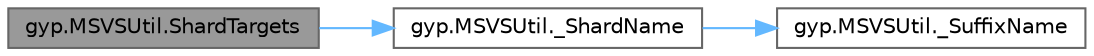 digraph "gyp.MSVSUtil.ShardTargets"
{
 // LATEX_PDF_SIZE
  bgcolor="transparent";
  edge [fontname=Helvetica,fontsize=10,labelfontname=Helvetica,labelfontsize=10];
  node [fontname=Helvetica,fontsize=10,shape=box,height=0.2,width=0.4];
  rankdir="LR";
  Node1 [id="Node000001",label="gyp.MSVSUtil.ShardTargets",height=0.2,width=0.4,color="gray40", fillcolor="grey60", style="filled", fontcolor="black",tooltip=" "];
  Node1 -> Node2 [id="edge3_Node000001_Node000002",color="steelblue1",style="solid",tooltip=" "];
  Node2 [id="Node000002",label="gyp.MSVSUtil._ShardName",height=0.2,width=0.4,color="grey40", fillcolor="white", style="filled",URL="$namespacegyp_1_1_m_s_v_s_util.html#a4cdefb42e91d7747789db935c5310046",tooltip=" "];
  Node2 -> Node3 [id="edge4_Node000002_Node000003",color="steelblue1",style="solid",tooltip=" "];
  Node3 [id="Node000003",label="gyp.MSVSUtil._SuffixName",height=0.2,width=0.4,color="grey40", fillcolor="white", style="filled",URL="$namespacegyp_1_1_m_s_v_s_util.html#acf497f03234f455f52f09625a6c9ce50",tooltip=" "];
}
